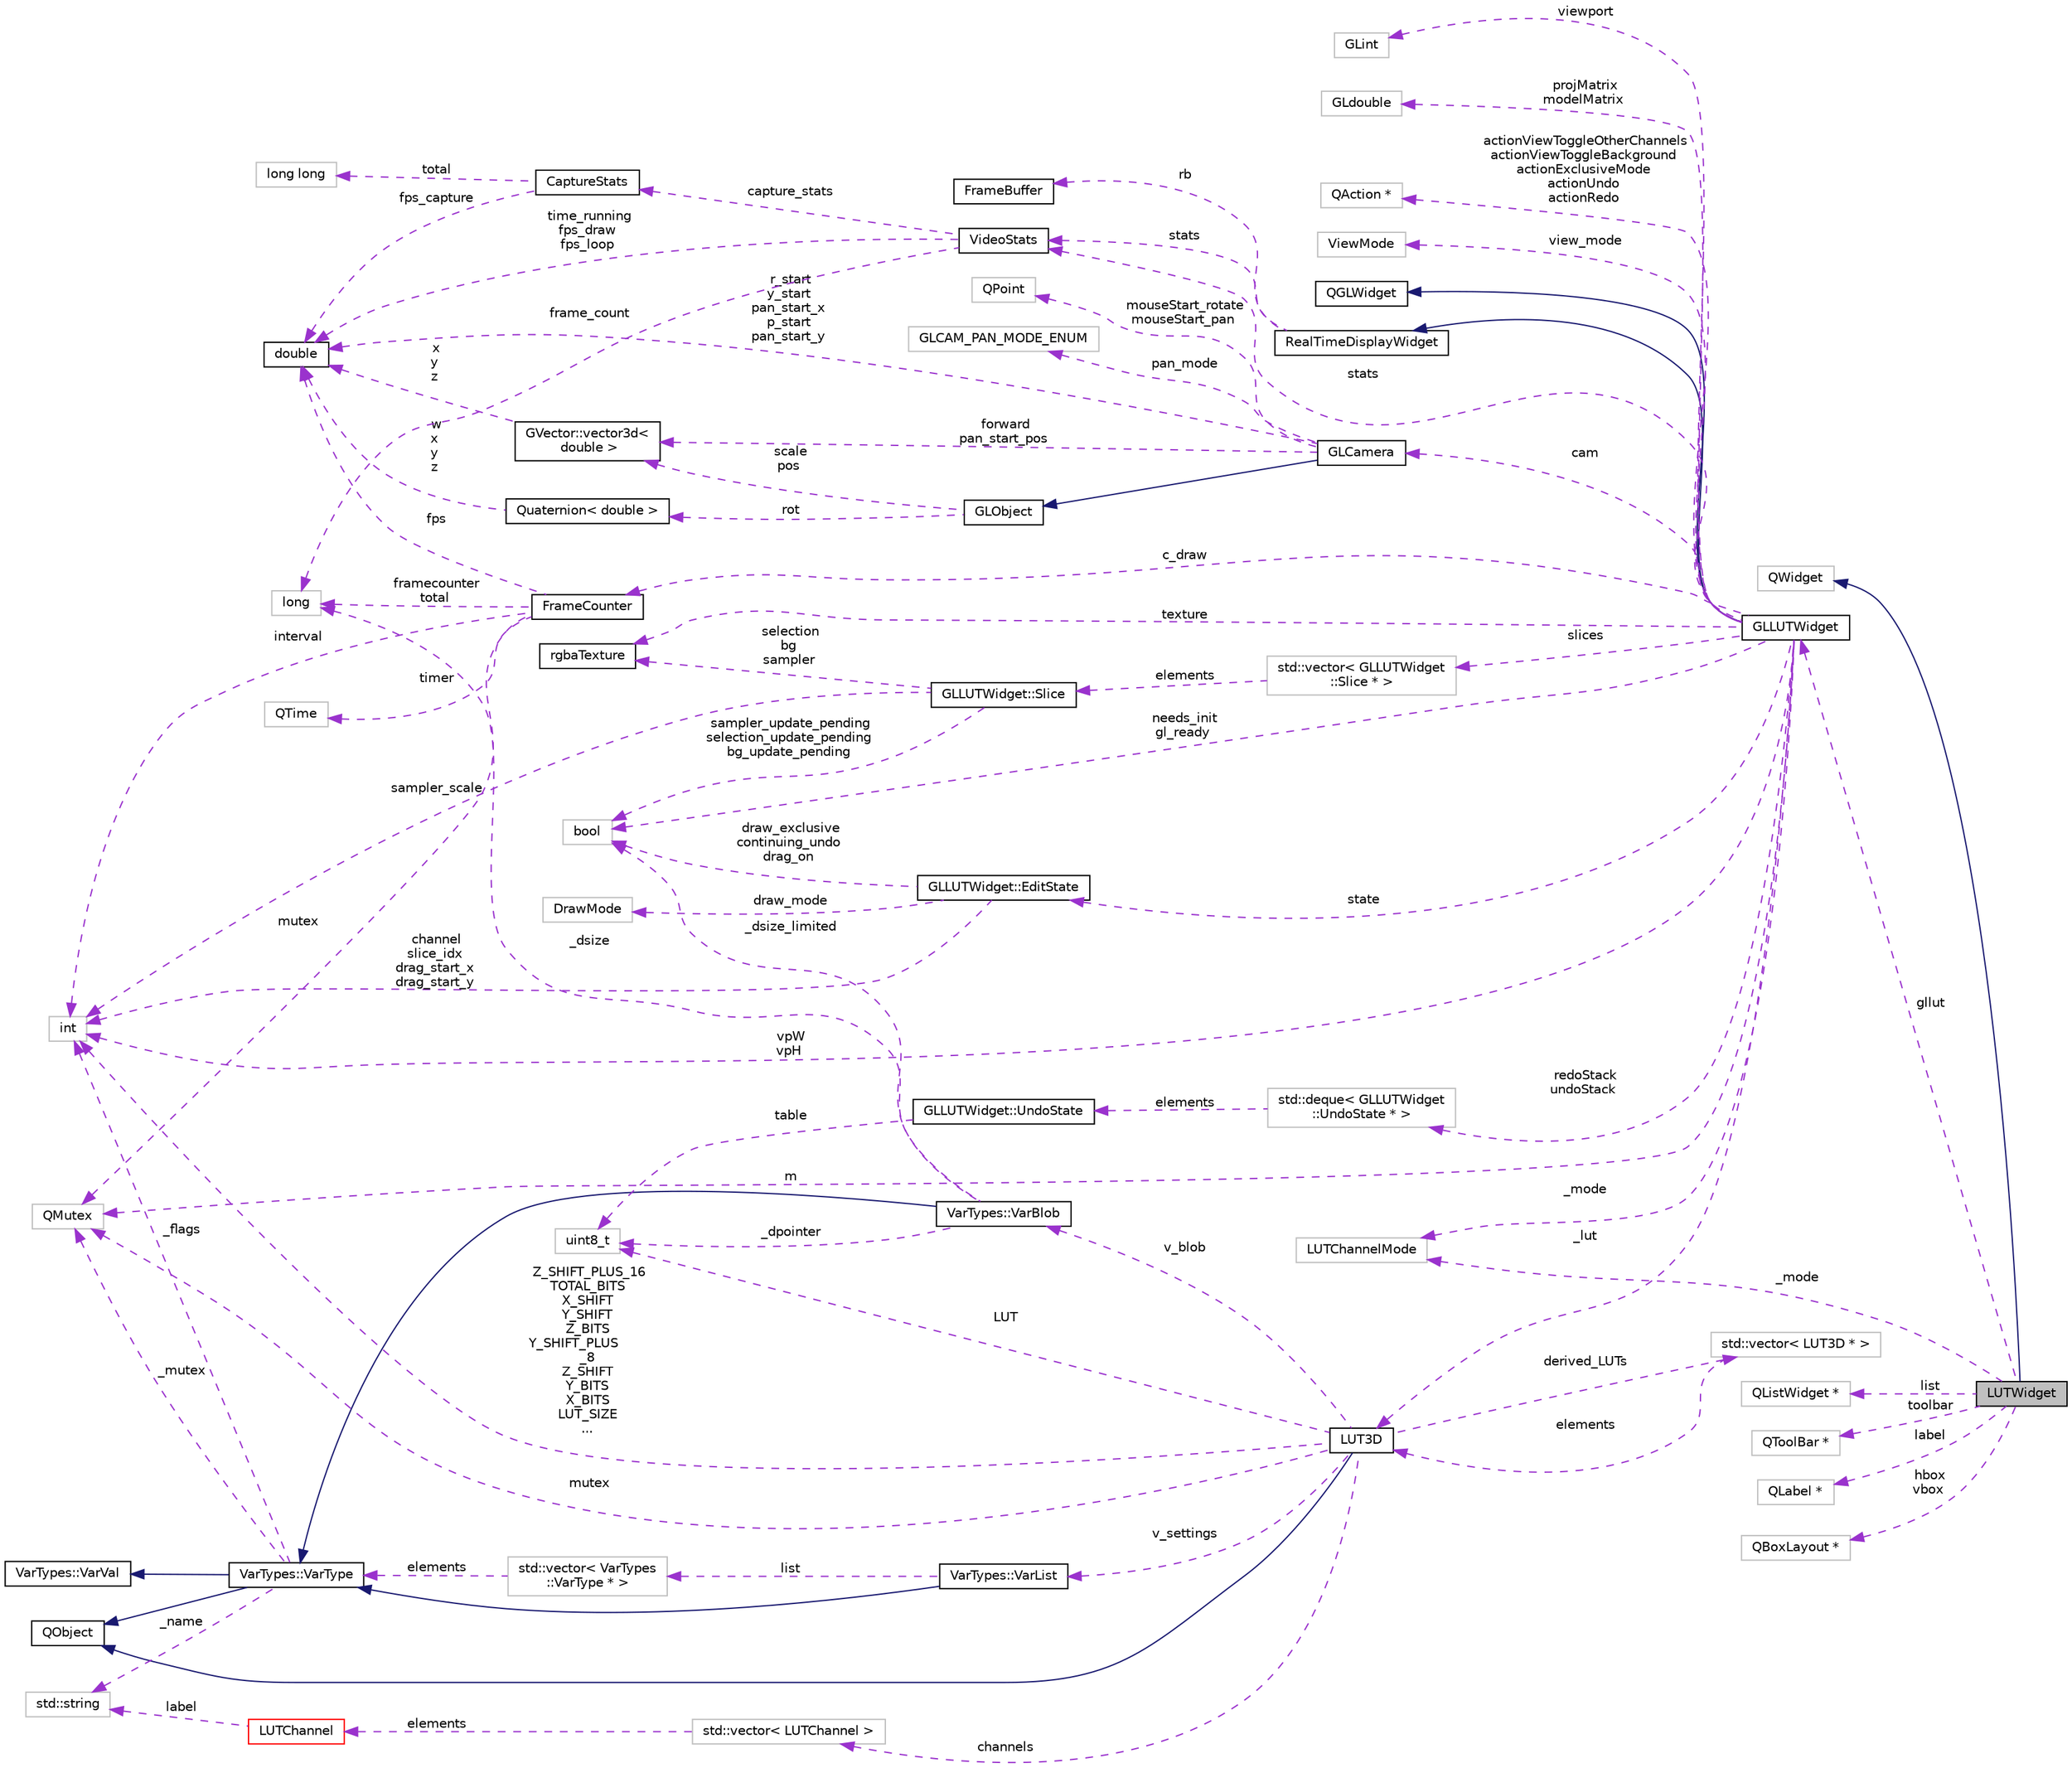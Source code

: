 digraph "LUTWidget"
{
 // INTERACTIVE_SVG=YES
  edge [fontname="Helvetica",fontsize="10",labelfontname="Helvetica",labelfontsize="10"];
  node [fontname="Helvetica",fontsize="10",shape=record];
  rankdir="LR";
  Node1 [label="LUTWidget",height=0.2,width=0.4,color="black", fillcolor="grey75", style="filled", fontcolor="black"];
  Node2 -> Node1 [dir="back",color="midnightblue",fontsize="10",style="solid",fontname="Helvetica"];
  Node2 [label="QWidget",height=0.2,width=0.4,color="grey75", fillcolor="white", style="filled"];
  Node3 -> Node1 [dir="back",color="darkorchid3",fontsize="10",style="dashed",label=" gllut" ,fontname="Helvetica"];
  Node3 [label="GLLUTWidget",height=0.2,width=0.4,color="black", fillcolor="white", style="filled",URL="$db/dc5/class_g_l_l_u_t_widget.html",tooltip="An OpenGL-based editor for 3D Color LUTs of type LUT3D. "];
  Node4 -> Node3 [dir="back",color="midnightblue",fontsize="10",style="solid",fontname="Helvetica"];
  Node4 [label="QGLWidget",height=0.2,width=0.4,color="black", fillcolor="white", style="filled",URL="$db/d46/class_q_g_l_widget.html"];
  Node5 -> Node3 [dir="back",color="midnightblue",fontsize="10",style="solid",fontname="Helvetica"];
  Node5 [label="RealTimeDisplayWidget",height=0.2,width=0.4,color="black", fillcolor="white", style="filled",URL="$d9/dd2/class_real_time_display_widget.html",tooltip="A base-class for all visualization-related display-widgets. "];
  Node6 -> Node5 [dir="back",color="darkorchid3",fontsize="10",style="dashed",label=" rb" ,fontname="Helvetica"];
  Node6 [label="FrameBuffer",height=0.2,width=0.4,color="black", fillcolor="white", style="filled",URL="$d8/d23/class_frame_buffer.html",tooltip="A RingBuffer consisting of items of type FrameData. "];
  Node7 -> Node5 [dir="back",color="darkorchid3",fontsize="10",style="dashed",label=" stats" ,fontname="Helvetica"];
  Node7 [label="VideoStats",height=0.2,width=0.4,color="black", fillcolor="white", style="filled",URL="$d7/d91/class_video_stats.html",tooltip="A class for storing video display statistics. "];
  Node8 -> Node7 [dir="back",color="darkorchid3",fontsize="10",style="dashed",label=" time_running\nfps_draw\nfps_loop" ,fontname="Helvetica"];
  Node8 [label="double",height=0.2,width=0.4,color="black", fillcolor="white", style="filled",URL="$df/de6/classdouble.html"];
  Node9 -> Node7 [dir="back",color="darkorchid3",fontsize="10",style="dashed",label=" frame_count" ,fontname="Helvetica"];
  Node9 [label="long",height=0.2,width=0.4,color="grey75", fillcolor="white", style="filled"];
  Node10 -> Node7 [dir="back",color="darkorchid3",fontsize="10",style="dashed",label=" capture_stats" ,fontname="Helvetica"];
  Node10 [label="CaptureStats",height=0.2,width=0.4,color="black", fillcolor="white", style="filled",URL="$dc/d3f/class_capture_stats.html",tooltip="A class for storing capture statistics. "];
  Node8 -> Node10 [dir="back",color="darkorchid3",fontsize="10",style="dashed",label=" fps_capture" ,fontname="Helvetica"];
  Node11 -> Node10 [dir="back",color="darkorchid3",fontsize="10",style="dashed",label=" total" ,fontname="Helvetica"];
  Node11 [label="long long",height=0.2,width=0.4,color="grey75", fillcolor="white", style="filled"];
  Node12 -> Node3 [dir="back",color="darkorchid3",fontsize="10",style="dashed",label=" c_draw" ,fontname="Helvetica"];
  Node12 [label="FrameCounter",height=0.2,width=0.4,color="black", fillcolor="white", style="filled",URL="$db/ded/class_frame_counter.html",tooltip="A class for frame counting and frame-rate measurements. "];
  Node8 -> Node12 [dir="back",color="darkorchid3",fontsize="10",style="dashed",label=" fps" ,fontname="Helvetica"];
  Node13 -> Node12 [dir="back",color="darkorchid3",fontsize="10",style="dashed",label=" timer" ,fontname="Helvetica"];
  Node13 [label="QTime",height=0.2,width=0.4,color="grey75", fillcolor="white", style="filled"];
  Node14 -> Node12 [dir="back",color="darkorchid3",fontsize="10",style="dashed",label=" interval" ,fontname="Helvetica"];
  Node14 [label="int",height=0.2,width=0.4,color="grey75", fillcolor="white", style="filled"];
  Node9 -> Node12 [dir="back",color="darkorchid3",fontsize="10",style="dashed",label=" framecounter\ntotal" ,fontname="Helvetica"];
  Node15 -> Node12 [dir="back",color="darkorchid3",fontsize="10",style="dashed",label=" mutex" ,fontname="Helvetica"];
  Node15 [label="QMutex",height=0.2,width=0.4,color="grey75", fillcolor="white", style="filled"];
  Node16 -> Node3 [dir="back",color="darkorchid3",fontsize="10",style="dashed",label=" cam" ,fontname="Helvetica"];
  Node16 [label="GLCamera",height=0.2,width=0.4,color="black", fillcolor="white", style="filled",URL="$da/d43/class_g_l_camera.html",tooltip="An OpenGL camera class. "];
  Node17 -> Node16 [dir="back",color="midnightblue",fontsize="10",style="solid",fontname="Helvetica"];
  Node17 [label="GLObject",height=0.2,width=0.4,color="black", fillcolor="white", style="filled",URL="$d8/db9/class_g_l_object.html",tooltip="A baseclass for all GL scene-objects it carries full 3d pose information (position, rotation) and scaling in object-aligned coordinate space. "];
  Node18 -> Node17 [dir="back",color="darkorchid3",fontsize="10",style="dashed",label=" rot" ,fontname="Helvetica"];
  Node18 [label="Quaternion\< double \>",height=0.2,width=0.4,color="black", fillcolor="white", style="filled",URL="$dc/de3/class_quaternion.html"];
  Node8 -> Node18 [dir="back",color="darkorchid3",fontsize="10",style="dashed",label=" w\nx\ny\nz" ,fontname="Helvetica"];
  Node19 -> Node17 [dir="back",color="darkorchid3",fontsize="10",style="dashed",label=" scale\npos" ,fontname="Helvetica"];
  Node19 [label="GVector::vector3d\<\l double \>",height=0.2,width=0.4,color="black", fillcolor="white", style="filled",URL="$d7/db8/class_g_vector_1_1vector3d.html"];
  Node8 -> Node19 [dir="back",color="darkorchid3",fontsize="10",style="dashed",label=" x\ny\nz" ,fontname="Helvetica"];
  Node8 -> Node16 [dir="back",color="darkorchid3",fontsize="10",style="dashed",label=" r_start\ny_start\npan_start_x\np_start\npan_start_y" ,fontname="Helvetica"];
  Node20 -> Node16 [dir="back",color="darkorchid3",fontsize="10",style="dashed",label=" pan_mode" ,fontname="Helvetica"];
  Node20 [label="GLCAM_PAN_MODE_ENUM",height=0.2,width=0.4,color="grey75", fillcolor="white", style="filled"];
  Node21 -> Node16 [dir="back",color="darkorchid3",fontsize="10",style="dashed",label=" mouseStart_rotate\nmouseStart_pan" ,fontname="Helvetica"];
  Node21 [label="QPoint",height=0.2,width=0.4,color="grey75", fillcolor="white", style="filled"];
  Node19 -> Node16 [dir="back",color="darkorchid3",fontsize="10",style="dashed",label=" forward\npan_start_pos" ,fontname="Helvetica"];
  Node22 -> Node3 [dir="back",color="darkorchid3",fontsize="10",style="dashed",label=" viewport" ,fontname="Helvetica"];
  Node22 [label="GLint",height=0.2,width=0.4,color="grey75", fillcolor="white", style="filled"];
  Node23 -> Node3 [dir="back",color="darkorchid3",fontsize="10",style="dashed",label=" _mode" ,fontname="Helvetica"];
  Node23 [label="LUTChannelMode",height=0.2,width=0.4,color="grey75", fillcolor="white", style="filled"];
  Node24 -> Node3 [dir="back",color="darkorchid3",fontsize="10",style="dashed",label=" state" ,fontname="Helvetica"];
  Node24 [label="GLLUTWidget::EditState",height=0.2,width=0.4,color="black", fillcolor="white", style="filled",URL="$d5/d4f/class_g_l_l_u_t_widget_1_1_edit_state.html"];
  Node14 -> Node24 [dir="back",color="darkorchid3",fontsize="10",style="dashed",label=" channel\nslice_idx\ndrag_start_x\ndrag_start_y" ,fontname="Helvetica"];
  Node25 -> Node24 [dir="back",color="darkorchid3",fontsize="10",style="dashed",label=" draw_exclusive\ncontinuing_undo\ndrag_on" ,fontname="Helvetica"];
  Node25 [label="bool",height=0.2,width=0.4,color="grey75", fillcolor="white", style="filled"];
  Node26 -> Node24 [dir="back",color="darkorchid3",fontsize="10",style="dashed",label=" draw_mode" ,fontname="Helvetica"];
  Node26 [label="DrawMode",height=0.2,width=0.4,color="grey75", fillcolor="white", style="filled"];
  Node27 -> Node3 [dir="back",color="darkorchid3",fontsize="10",style="dashed",label=" _lut" ,fontname="Helvetica"];
  Node27 [label="LUT3D",height=0.2,width=0.4,color="black", fillcolor="white", style="filled",URL="$d7/d15/class_l_u_t3_d.html",tooltip="A general 3D LUT class, allowing fast bit-wise lookup. "];
  Node28 -> Node27 [dir="back",color="midnightblue",fontsize="10",style="solid",fontname="Helvetica"];
  Node28 [label="QObject",height=0.2,width=0.4,color="black", fillcolor="white", style="filled",URL="$dc/d4f/class_q_object.html"];
  Node29 -> Node27 [dir="back",color="darkorchid3",fontsize="10",style="dashed",label=" v_settings" ,fontname="Helvetica"];
  Node29 [label="VarTypes::VarList",height=0.2,width=0.4,color="black", fillcolor="white", style="filled",URL="$d1/d74/class_var_types_1_1_var_list.html",tooltip="This is the list type of the VarTypes system. "];
  Node30 -> Node29 [dir="back",color="midnightblue",fontsize="10",style="solid",fontname="Helvetica"];
  Node30 [label="VarTypes::VarType",height=0.2,width=0.4,color="black", fillcolor="white", style="filled",URL="$d4/d59/class_var_types_1_1_var_type.html",tooltip="The base class of the VarTypes system. "];
  Node28 -> Node30 [dir="back",color="midnightblue",fontsize="10",style="solid",fontname="Helvetica"];
  Node31 -> Node30 [dir="back",color="midnightblue",fontsize="10",style="solid",fontname="Helvetica"];
  Node31 [label="VarTypes::VarVal",height=0.2,width=0.4,color="black", fillcolor="white", style="filled",URL="$d6/de8/class_var_types_1_1_var_val.html"];
  Node14 -> Node30 [dir="back",color="darkorchid3",fontsize="10",style="dashed",label=" _flags" ,fontname="Helvetica"];
  Node32 -> Node30 [dir="back",color="darkorchid3",fontsize="10",style="dashed",label=" _name" ,fontname="Helvetica"];
  Node32 [label="std::string",height=0.2,width=0.4,color="grey75", fillcolor="white", style="filled",tooltip="STL class. "];
  Node15 -> Node30 [dir="back",color="darkorchid3",fontsize="10",style="dashed",label=" _mutex" ,fontname="Helvetica"];
  Node33 -> Node29 [dir="back",color="darkorchid3",fontsize="10",style="dashed",label=" list" ,fontname="Helvetica"];
  Node33 [label="std::vector\< VarTypes\l::VarType * \>",height=0.2,width=0.4,color="grey75", fillcolor="white", style="filled"];
  Node30 -> Node33 [dir="back",color="darkorchid3",fontsize="10",style="dashed",label=" elements" ,fontname="Helvetica"];
  Node34 -> Node27 [dir="back",color="darkorchid3",fontsize="10",style="dashed",label=" derived_LUTs" ,fontname="Helvetica"];
  Node34 [label="std::vector\< LUT3D * \>",height=0.2,width=0.4,color="grey75", fillcolor="white", style="filled"];
  Node27 -> Node34 [dir="back",color="darkorchid3",fontsize="10",style="dashed",label=" elements" ,fontname="Helvetica"];
  Node35 -> Node27 [dir="back",color="darkorchid3",fontsize="10",style="dashed",label=" v_blob" ,fontname="Helvetica"];
  Node35 [label="VarTypes::VarBlob",height=0.2,width=0.4,color="black", fillcolor="white", style="filled",URL="$d3/dac/class_var_types_1_1_var_blob.html",tooltip="A Vartype for storing binary data. "];
  Node30 -> Node35 [dir="back",color="midnightblue",fontsize="10",style="solid",fontname="Helvetica"];
  Node25 -> Node35 [dir="back",color="darkorchid3",fontsize="10",style="dashed",label=" _dsize_limited" ,fontname="Helvetica"];
  Node36 -> Node35 [dir="back",color="darkorchid3",fontsize="10",style="dashed",label=" _dpointer" ,fontname="Helvetica"];
  Node36 [label="uint8_t",height=0.2,width=0.4,color="grey75", fillcolor="white", style="filled"];
  Node9 -> Node35 [dir="back",color="darkorchid3",fontsize="10",style="dashed",label=" _dsize" ,fontname="Helvetica"];
  Node14 -> Node27 [dir="back",color="darkorchid3",fontsize="10",style="dashed",label=" Z_SHIFT_PLUS_16\nTOTAL_BITS\nX_SHIFT\nY_SHIFT\nZ_BITS\nY_SHIFT_PLUS\l_8\nZ_SHIFT\nY_BITS\nX_BITS\nLUT_SIZE\n..." ,fontname="Helvetica"];
  Node36 -> Node27 [dir="back",color="darkorchid3",fontsize="10",style="dashed",label=" LUT" ,fontname="Helvetica"];
  Node15 -> Node27 [dir="back",color="darkorchid3",fontsize="10",style="dashed",label=" mutex" ,fontname="Helvetica"];
  Node37 -> Node27 [dir="back",color="darkorchid3",fontsize="10",style="dashed",label=" channels" ,fontname="Helvetica"];
  Node37 [label="std::vector\< LUTChannel \>",height=0.2,width=0.4,color="grey75", fillcolor="white", style="filled"];
  Node38 -> Node37 [dir="back",color="darkorchid3",fontsize="10",style="dashed",label=" elements" ,fontname="Helvetica"];
  Node38 [label="LUTChannel",height=0.2,width=0.4,color="red", fillcolor="white", style="filled",URL="$d3/d66/class_l_u_t_channel.html",tooltip="A text and color-label for a channel used in the LUT3D class. "];
  Node32 -> Node38 [dir="back",color="darkorchid3",fontsize="10",style="dashed",label=" label" ,fontname="Helvetica"];
  Node39 -> Node3 [dir="back",color="darkorchid3",fontsize="10",style="dashed",label=" projMatrix\nmodelMatrix" ,fontname="Helvetica"];
  Node39 [label="GLdouble",height=0.2,width=0.4,color="grey75", fillcolor="white", style="filled"];
  Node40 -> Node3 [dir="back",color="darkorchid3",fontsize="10",style="dashed",label=" actionViewToggleOtherChannels\nactionViewToggleBackground\nactionExclusiveMode\nactionUndo\nactionRedo" ,fontname="Helvetica"];
  Node40 [label="QAction *",height=0.2,width=0.4,color="grey75", fillcolor="white", style="filled"];
  Node7 -> Node3 [dir="back",color="darkorchid3",fontsize="10",style="dashed",label=" stats" ,fontname="Helvetica"];
  Node14 -> Node3 [dir="back",color="darkorchid3",fontsize="10",style="dashed",label=" vpW\nvpH" ,fontname="Helvetica"];
  Node25 -> Node3 [dir="back",color="darkorchid3",fontsize="10",style="dashed",label=" needs_init\ngl_ready" ,fontname="Helvetica"];
  Node41 -> Node3 [dir="back",color="darkorchid3",fontsize="10",style="dashed",label=" view_mode" ,fontname="Helvetica"];
  Node41 [label="ViewMode",height=0.2,width=0.4,color="grey75", fillcolor="white", style="filled"];
  Node42 -> Node3 [dir="back",color="darkorchid3",fontsize="10",style="dashed",label=" slices" ,fontname="Helvetica"];
  Node42 [label="std::vector\< GLLUTWidget\l::Slice * \>",height=0.2,width=0.4,color="grey75", fillcolor="white", style="filled"];
  Node43 -> Node42 [dir="back",color="darkorchid3",fontsize="10",style="dashed",label=" elements" ,fontname="Helvetica"];
  Node43 [label="GLLUTWidget::Slice",height=0.2,width=0.4,color="black", fillcolor="white", style="filled",URL="$d6/d25/class_g_l_l_u_t_widget_1_1_slice.html"];
  Node14 -> Node43 [dir="back",color="darkorchid3",fontsize="10",style="dashed",label=" sampler_scale" ,fontname="Helvetica"];
  Node25 -> Node43 [dir="back",color="darkorchid3",fontsize="10",style="dashed",label=" sampler_update_pending\nselection_update_pending\nbg_update_pending" ,fontname="Helvetica"];
  Node44 -> Node43 [dir="back",color="darkorchid3",fontsize="10",style="dashed",label=" selection\nbg\nsampler" ,fontname="Helvetica"];
  Node44 [label="rgbaTexture",height=0.2,width=0.4,color="black", fillcolor="white", style="filled",URL="$d4/ddc/classrgba_texture.html",tooltip="an instantiation of the glTexture class using rgbaImage "];
  Node44 -> Node3 [dir="back",color="darkorchid3",fontsize="10",style="dashed",label=" texture" ,fontname="Helvetica"];
  Node15 -> Node3 [dir="back",color="darkorchid3",fontsize="10",style="dashed",label=" m" ,fontname="Helvetica"];
  Node45 -> Node3 [dir="back",color="darkorchid3",fontsize="10",style="dashed",label=" redoStack\nundoStack" ,fontname="Helvetica"];
  Node45 [label="std::deque\< GLLUTWidget\l::UndoState * \>",height=0.2,width=0.4,color="grey75", fillcolor="white", style="filled"];
  Node46 -> Node45 [dir="back",color="darkorchid3",fontsize="10",style="dashed",label=" elements" ,fontname="Helvetica"];
  Node46 [label="GLLUTWidget::UndoState",height=0.2,width=0.4,color="black", fillcolor="white", style="filled",URL="$d7/d14/class_g_l_l_u_t_widget_1_1_undo_state.html"];
  Node36 -> Node46 [dir="back",color="darkorchid3",fontsize="10",style="dashed",label=" table" ,fontname="Helvetica"];
  Node23 -> Node1 [dir="back",color="darkorchid3",fontsize="10",style="dashed",label=" _mode" ,fontname="Helvetica"];
  Node47 -> Node1 [dir="back",color="darkorchid3",fontsize="10",style="dashed",label=" list" ,fontname="Helvetica"];
  Node47 [label="QListWidget *",height=0.2,width=0.4,color="grey75", fillcolor="white", style="filled"];
  Node48 -> Node1 [dir="back",color="darkorchid3",fontsize="10",style="dashed",label=" toolbar" ,fontname="Helvetica"];
  Node48 [label="QToolBar *",height=0.2,width=0.4,color="grey75", fillcolor="white", style="filled"];
  Node49 -> Node1 [dir="back",color="darkorchid3",fontsize="10",style="dashed",label=" label" ,fontname="Helvetica"];
  Node49 [label="QLabel *",height=0.2,width=0.4,color="grey75", fillcolor="white", style="filled"];
  Node50 -> Node1 [dir="back",color="darkorchid3",fontsize="10",style="dashed",label=" hbox\nvbox" ,fontname="Helvetica"];
  Node50 [label="QBoxLayout *",height=0.2,width=0.4,color="grey75", fillcolor="white", style="filled"];
}
